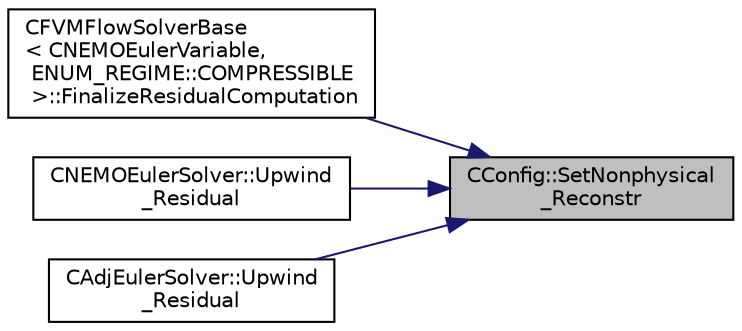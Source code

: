digraph "CConfig::SetNonphysical_Reconstr"
{
 // LATEX_PDF_SIZE
  edge [fontname="Helvetica",fontsize="10",labelfontname="Helvetica",labelfontsize="10"];
  node [fontname="Helvetica",fontsize="10",shape=record];
  rankdir="RL";
  Node1 [label="CConfig::SetNonphysical\l_Reconstr",height=0.2,width=0.4,color="black", fillcolor="grey75", style="filled", fontcolor="black",tooltip="Set the current number of non-physical reconstructions for 2nd-order upwinding."];
  Node1 -> Node2 [dir="back",color="midnightblue",fontsize="10",style="solid",fontname="Helvetica"];
  Node2 [label="CFVMFlowSolverBase\l\< CNEMOEulerVariable,\l ENUM_REGIME::COMPRESSIBLE\l \>::FinalizeResidualComputation",height=0.2,width=0.4,color="black", fillcolor="white", style="filled",URL="$classCFVMFlowSolverBase.html#a0cac91b15aa61de657289b114bd796bc",tooltip="Sums edge fluxes (if required) and computes the global error counter."];
  Node1 -> Node3 [dir="back",color="midnightblue",fontsize="10",style="solid",fontname="Helvetica"];
  Node3 [label="CNEMOEulerSolver::Upwind\l_Residual",height=0.2,width=0.4,color="black", fillcolor="white", style="filled",URL="$classCNEMOEulerSolver.html#a427284b43fbe1f9c373096cc4bbe5781",tooltip="Compute the spatial integration using a upwind scheme."];
  Node1 -> Node4 [dir="back",color="midnightblue",fontsize="10",style="solid",fontname="Helvetica"];
  Node4 [label="CAdjEulerSolver::Upwind\l_Residual",height=0.2,width=0.4,color="black", fillcolor="white", style="filled",URL="$classCAdjEulerSolver.html#a27f05ad7c19b238efda73a2866c4b9b7",tooltip="Compute the spatial integration using a upwind scheme."];
}
